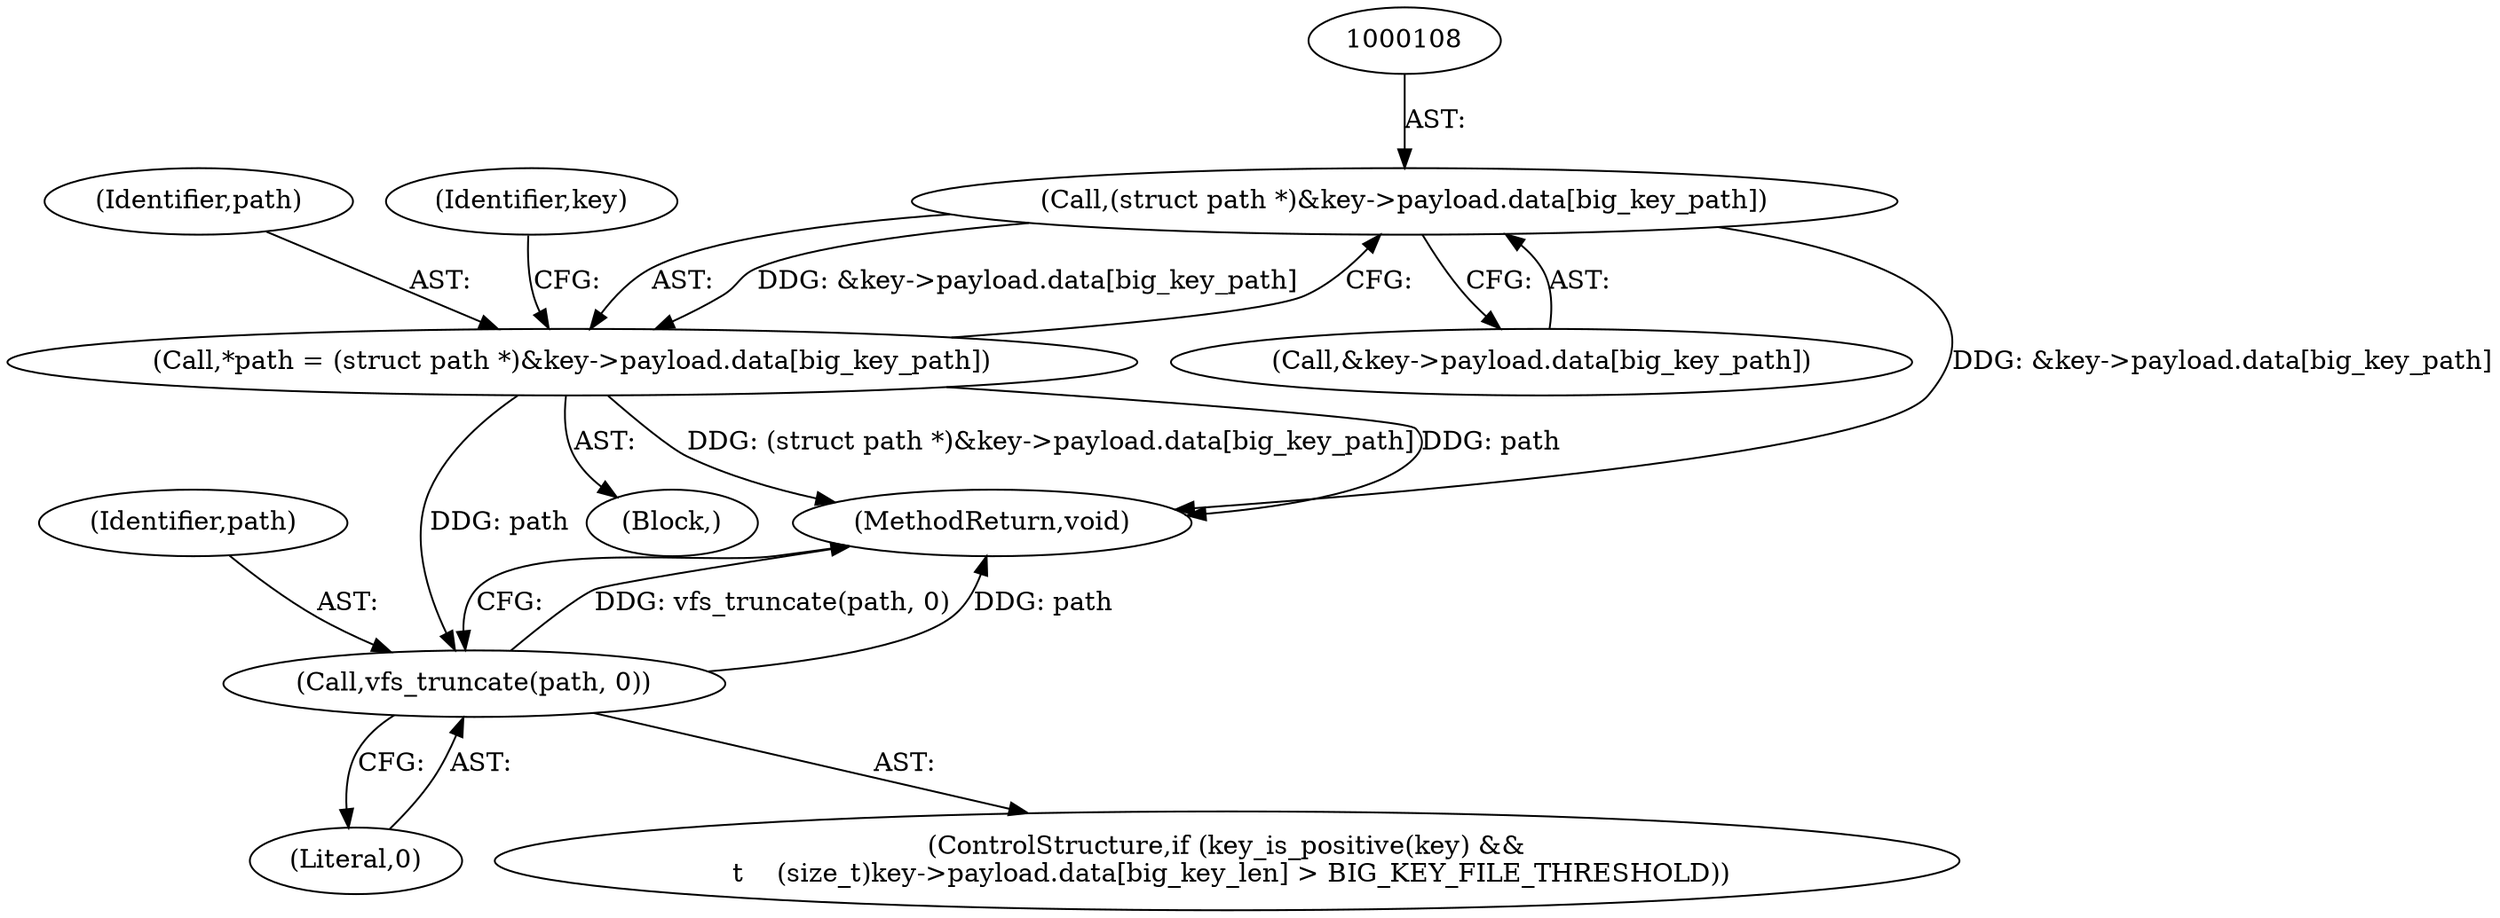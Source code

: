 digraph "0_linux_363b02dab09b3226f3bd1420dad9c72b79a42a76_1@array" {
"1000107" [label="(Call,(struct path *)&key->payload.data[big_key_path])"];
"1000105" [label="(Call,*path = (struct path *)&key->payload.data[big_key_path])"];
"1000135" [label="(Call,vfs_truncate(path, 0))"];
"1000109" [label="(Call,&key->payload.data[big_key_path])"];
"1000107" [label="(Call,(struct path *)&key->payload.data[big_key_path])"];
"1000135" [label="(Call,vfs_truncate(path, 0))"];
"1000103" [label="(Block,)"];
"1000137" [label="(Literal,0)"];
"1000106" [label="(Identifier,path)"];
"1000120" [label="(ControlStructure,if (key_is_positive(key) &&\n \t    (size_t)key->payload.data[big_key_len] > BIG_KEY_FILE_THRESHOLD))"];
"1000105" [label="(Call,*path = (struct path *)&key->payload.data[big_key_path])"];
"1000138" [label="(MethodReturn,void)"];
"1000118" [label="(Identifier,key)"];
"1000136" [label="(Identifier,path)"];
"1000107" -> "1000105"  [label="AST: "];
"1000107" -> "1000109"  [label="CFG: "];
"1000108" -> "1000107"  [label="AST: "];
"1000109" -> "1000107"  [label="AST: "];
"1000105" -> "1000107"  [label="CFG: "];
"1000107" -> "1000138"  [label="DDG: &key->payload.data[big_key_path]"];
"1000107" -> "1000105"  [label="DDG: &key->payload.data[big_key_path]"];
"1000105" -> "1000103"  [label="AST: "];
"1000106" -> "1000105"  [label="AST: "];
"1000118" -> "1000105"  [label="CFG: "];
"1000105" -> "1000138"  [label="DDG: (struct path *)&key->payload.data[big_key_path]"];
"1000105" -> "1000138"  [label="DDG: path"];
"1000105" -> "1000135"  [label="DDG: path"];
"1000135" -> "1000120"  [label="AST: "];
"1000135" -> "1000137"  [label="CFG: "];
"1000136" -> "1000135"  [label="AST: "];
"1000137" -> "1000135"  [label="AST: "];
"1000138" -> "1000135"  [label="CFG: "];
"1000135" -> "1000138"  [label="DDG: vfs_truncate(path, 0)"];
"1000135" -> "1000138"  [label="DDG: path"];
}
